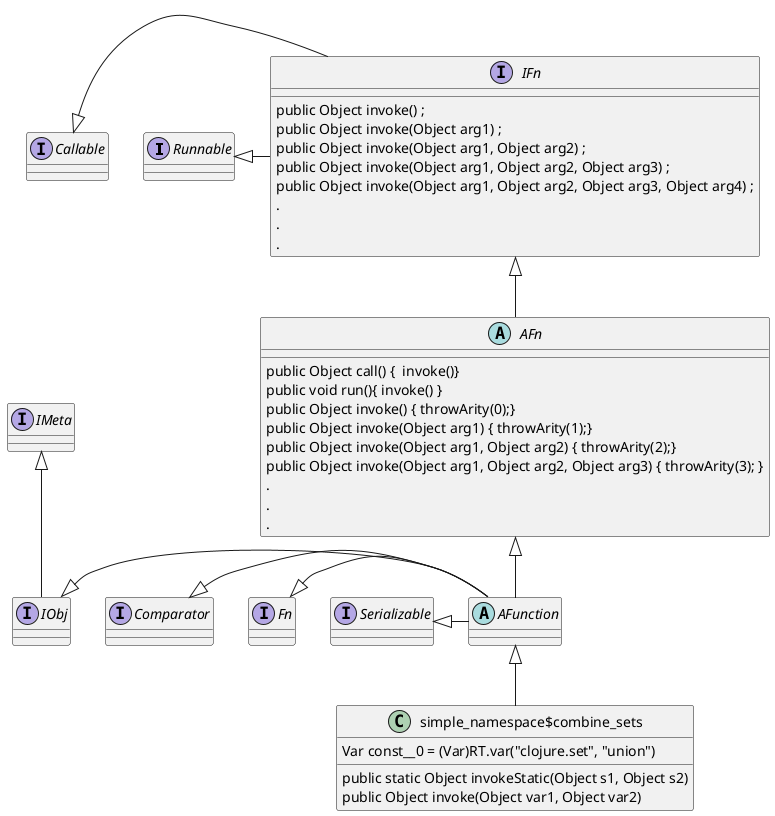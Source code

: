 @startuml

interface Runnable
interface Callable
interface IFn


interface IMeta
interface IObj


interface Comparator
interface Fn
interface Serializable



abstract class AFn
abstract class AFunction
class simple_namespace$combine_sets

Callable <|- IFn
Runnable <|- IFn

IFn <|-- AFn

IMeta <|-- IObj
AFn <|-- AFunction
IObj <|- AFunction
Comparator <|- AFunction
Fn <|- AFunction
Serializable <|- AFunction
AFunction <|-- simple_namespace$combine_sets

interface IFn {
    public Object invoke() ;
    public Object invoke(Object arg1) ;
    public Object invoke(Object arg1, Object arg2) ;
    public Object invoke(Object arg1, Object arg2, Object arg3) ;
    public Object invoke(Object arg1, Object arg2, Object arg3, Object arg4) ;
    {method} .
    {method} .
    {method} .

}
abstract class AFn {
    public Object call() {  invoke()}
    public void run(){ invoke() }
    public Object invoke() { throwArity(0);}
    public Object invoke(Object arg1) { throwArity(1);}
    public Object invoke(Object arg1, Object arg2) { throwArity(2);}
    public Object invoke(Object arg1, Object arg2, Object arg3) { throwArity(3); }
    {method} .
    {method} .
    {method} .
}

class simple_namespace$combine_sets {
  {field} Var const__0 = (Var)RT.var("clojure.set", "union")
  public static Object invokeStatic(Object s1, Object s2)
  public Object invoke(Object var1, Object var2)
}

@enduml